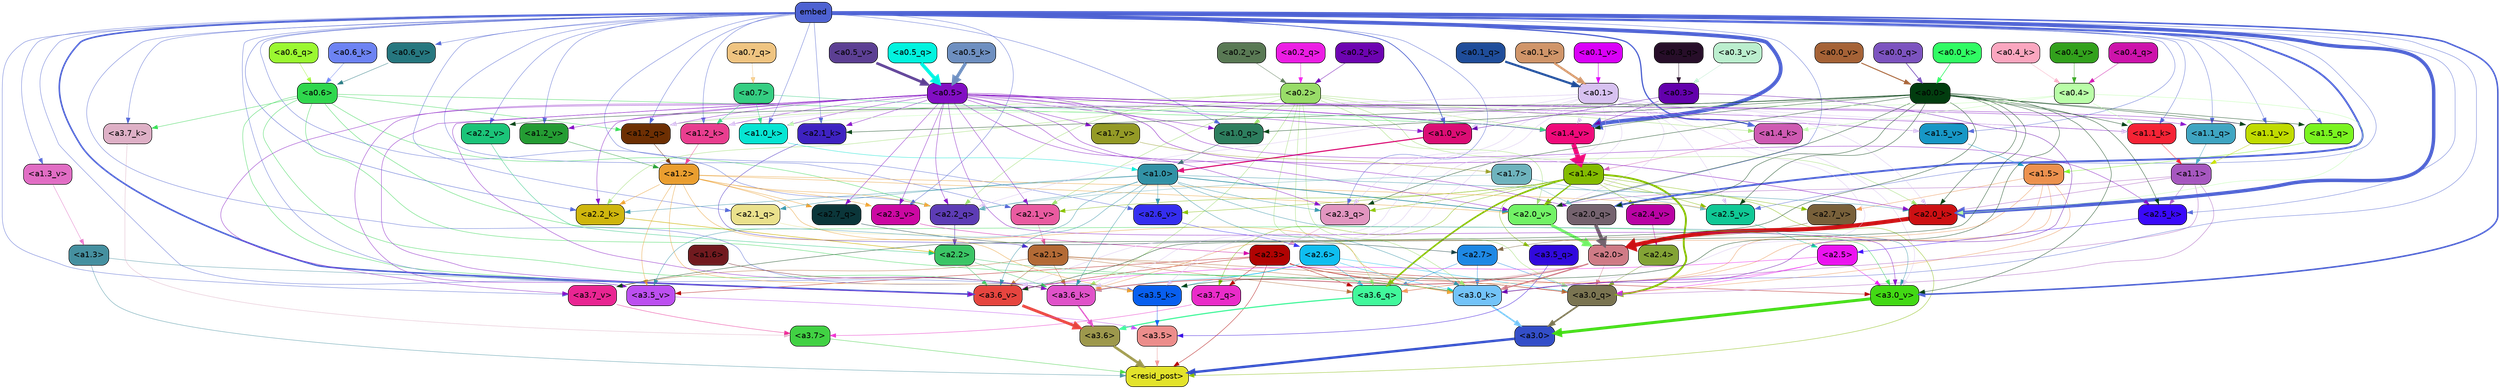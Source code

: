 strict digraph "" {
	graph [bgcolor=transparent,
		layout=dot,
		overlap=false,
		splines=true
	];
	"<a3.7>"	[color=black,
		fillcolor="#41d143",
		fontname=Helvetica,
		shape=box,
		style="filled, rounded"];
	"<resid_post>"	[color=black,
		fillcolor="#e3e32b",
		fontname=Helvetica,
		shape=box,
		style="filled, rounded"];
	"<a3.7>" -> "<resid_post>"	[color="#41d143",
		penwidth=0.6239100098609924];
	"<a3.6>"	[color=black,
		fillcolor="#9d984c",
		fontname=Helvetica,
		shape=box,
		style="filled, rounded"];
	"<a3.6>" -> "<resid_post>"	[color="#9d984c",
		penwidth=4.569062113761902];
	"<a3.5>"	[color=black,
		fillcolor="#ec8d8b",
		fontname=Helvetica,
		shape=box,
		style="filled, rounded"];
	"<a3.5>" -> "<resid_post>"	[color="#ec8d8b",
		penwidth=0.6];
	"<a3.0>"	[color=black,
		fillcolor="#334ec8",
		fontname=Helvetica,
		shape=box,
		style="filled, rounded"];
	"<a3.0>" -> "<resid_post>"	[color="#334ec8",
		penwidth=4.283544182777405];
	"<a2.3>"	[color=black,
		fillcolor="#b00302",
		fontname=Helvetica,
		shape=box,
		style="filled, rounded"];
	"<a2.3>" -> "<resid_post>"	[color="#b00302",
		penwidth=0.6];
	"<a3.7_q>"	[color=black,
		fillcolor="#ea2cc9",
		fontname=Helvetica,
		shape=box,
		style="filled, rounded"];
	"<a2.3>" -> "<a3.7_q>"	[color="#b00302",
		penwidth=0.6];
	"<a3.6_q>"	[color=black,
		fillcolor="#41f89b",
		fontname=Helvetica,
		shape=box,
		style="filled, rounded"];
	"<a2.3>" -> "<a3.6_q>"	[color="#b00302",
		penwidth=0.6];
	"<a3.0_q>"	[color=black,
		fillcolor="#7a7451",
		fontname=Helvetica,
		shape=box,
		style="filled, rounded"];
	"<a2.3>" -> "<a3.0_q>"	[color="#b00302",
		penwidth=0.6];
	"<a3.0_k>"	[color=black,
		fillcolor="#73c3f8",
		fontname=Helvetica,
		shape=box,
		style="filled, rounded"];
	"<a2.3>" -> "<a3.0_k>"	[color="#b00302",
		penwidth=0.6];
	"<a3.6_v>"	[color=black,
		fillcolor="#e6453f",
		fontname=Helvetica,
		shape=box,
		style="filled, rounded"];
	"<a2.3>" -> "<a3.6_v>"	[color="#b00302",
		penwidth=0.6];
	"<a3.5_v>"	[color=black,
		fillcolor="#bc4ff0",
		fontname=Helvetica,
		shape=box,
		style="filled, rounded"];
	"<a2.3>" -> "<a3.5_v>"	[color="#b00302",
		penwidth=0.6];
	"<a3.0_v>"	[color=black,
		fillcolor="#42d914",
		fontname=Helvetica,
		shape=box,
		style="filled, rounded"];
	"<a2.3>" -> "<a3.0_v>"	[color="#b00302",
		penwidth=0.6];
	"<a1.4>"	[color=black,
		fillcolor="#83bb00",
		fontname=Helvetica,
		shape=box,
		style="filled, rounded"];
	"<a1.4>" -> "<resid_post>"	[color="#83bb00",
		penwidth=0.6];
	"<a1.4>" -> "<a3.7_q>"	[color="#83bb00",
		penwidth=0.6];
	"<a1.4>" -> "<a3.6_q>"	[color="#83bb00",
		penwidth=2.7934007048606873];
	"<a3.5_q>"	[color=black,
		fillcolor="#3109dd",
		fontname=Helvetica,
		shape=box,
		style="filled, rounded"];
	"<a1.4>" -> "<a3.5_q>"	[color="#83bb00",
		penwidth=0.6];
	"<a1.4>" -> "<a3.0_q>"	[color="#83bb00",
		penwidth=3.340754985809326];
	"<a2.3_q>"	[color=black,
		fillcolor="#e195bf",
		fontname=Helvetica,
		shape=box,
		style="filled, rounded"];
	"<a1.4>" -> "<a2.3_q>"	[color="#83bb00",
		penwidth=0.6];
	"<a2.7_v>"	[color=black,
		fillcolor="#78603a",
		fontname=Helvetica,
		shape=box,
		style="filled, rounded"];
	"<a1.4>" -> "<a2.7_v>"	[color="#83bb00",
		penwidth=0.6];
	"<a2.6_v>"	[color=black,
		fillcolor="#352eef",
		fontname=Helvetica,
		shape=box,
		style="filled, rounded"];
	"<a1.4>" -> "<a2.6_v>"	[color="#83bb00",
		penwidth=0.6];
	"<a2.5_v>"	[color=black,
		fillcolor="#10c895",
		fontname=Helvetica,
		shape=box,
		style="filled, rounded"];
	"<a1.4>" -> "<a2.5_v>"	[color="#83bb00",
		penwidth=0.6];
	"<a2.4_v>"	[color=black,
		fillcolor="#ba03a4",
		fontname=Helvetica,
		shape=box,
		style="filled, rounded"];
	"<a1.4>" -> "<a2.4_v>"	[color="#83bb00",
		penwidth=0.6];
	"<a2.1_v>"	[color=black,
		fillcolor="#e95ba0",
		fontname=Helvetica,
		shape=box,
		style="filled, rounded"];
	"<a1.4>" -> "<a2.1_v>"	[color="#83bb00",
		penwidth=0.6];
	"<a2.0_v>"	[color=black,
		fillcolor="#72f266",
		fontname=Helvetica,
		shape=box,
		style="filled, rounded"];
	"<a1.4>" -> "<a2.0_v>"	[color="#83bb00",
		penwidth=2.268759250640869];
	"<a1.3>"	[color=black,
		fillcolor="#4590a0",
		fontname=Helvetica,
		shape=box,
		style="filled, rounded"];
	"<a1.3>" -> "<resid_post>"	[color="#4590a0",
		penwidth=0.6];
	"<a1.3>" -> "<a3.6_v>"	[color="#4590a0",
		penwidth=0.6];
	"<a3.7_q>" -> "<a3.7>"	[color="#ea2cc9",
		penwidth=0.6];
	"<a3.6_q>" -> "<a3.6>"	[color="#41f89b",
		penwidth=2.0347584784030914];
	"<a3.5_q>" -> "<a3.5>"	[color="#3109dd",
		penwidth=0.6];
	"<a3.0_q>" -> "<a3.0>"	[color="#7a7451",
		penwidth=2.8635367155075073];
	"<a3.7_k>"	[color=black,
		fillcolor="#deb0c6",
		fontname=Helvetica,
		shape=box,
		style="filled, rounded"];
	"<a3.7_k>" -> "<a3.7>"	[color="#deb0c6",
		penwidth=0.6];
	"<a3.6_k>"	[color=black,
		fillcolor="#e052c9",
		fontname=Helvetica,
		shape=box,
		style="filled, rounded"];
	"<a3.6_k>" -> "<a3.6>"	[color="#e052c9",
		penwidth=2.1760786175727844];
	"<a3.5_k>"	[color=black,
		fillcolor="#085fef",
		fontname=Helvetica,
		shape=box,
		style="filled, rounded"];
	"<a3.5_k>" -> "<a3.5>"	[color="#085fef",
		penwidth=0.6];
	"<a3.0_k>" -> "<a3.0>"	[color="#73c3f8",
		penwidth=2.632905662059784];
	"<a3.7_v>"	[color=black,
		fillcolor="#e92592",
		fontname=Helvetica,
		shape=box,
		style="filled, rounded"];
	"<a3.7_v>" -> "<a3.7>"	[color="#e92592",
		penwidth=0.6];
	"<a3.6_v>" -> "<a3.6>"	[color="#e6453f",
		penwidth=4.981305837631226];
	"<a3.5_v>" -> "<a3.5>"	[color="#bc4ff0",
		penwidth=0.6];
	"<a3.0_v>" -> "<a3.0>"	[color="#42d914",
		penwidth=5.168330669403076];
	"<a2.7>"	[color=black,
		fillcolor="#1e88e4",
		fontname=Helvetica,
		shape=box,
		style="filled, rounded"];
	"<a2.7>" -> "<a3.6_q>"	[color="#1e88e4",
		penwidth=0.6];
	"<a2.7>" -> "<a3.0_q>"	[color="#1e88e4",
		penwidth=0.6];
	"<a2.7>" -> "<a3.0_k>"	[color="#1e88e4",
		penwidth=0.6];
	"<a2.6>"	[color=black,
		fillcolor="#0fbef0",
		fontname=Helvetica,
		shape=box,
		style="filled, rounded"];
	"<a2.6>" -> "<a3.6_q>"	[color="#0fbef0",
		penwidth=0.6];
	"<a2.6>" -> "<a3.0_q>"	[color="#0fbef0",
		penwidth=0.6];
	"<a2.6>" -> "<a3.6_k>"	[color="#0fbef0",
		penwidth=0.6];
	"<a2.6>" -> "<a3.5_k>"	[color="#0fbef0",
		penwidth=0.6];
	"<a2.6>" -> "<a3.0_k>"	[color="#0fbef0",
		penwidth=0.6];
	"<a2.1>"	[color=black,
		fillcolor="#b36a35",
		fontname=Helvetica,
		shape=box,
		style="filled, rounded"];
	"<a2.1>" -> "<a3.6_q>"	[color="#b36a35",
		penwidth=0.6];
	"<a2.1>" -> "<a3.0_q>"	[color="#b36a35",
		penwidth=0.6];
	"<a2.1>" -> "<a3.6_k>"	[color="#b36a35",
		penwidth=0.6];
	"<a2.1>" -> "<a3.0_k>"	[color="#b36a35",
		penwidth=0.6];
	"<a2.1>" -> "<a3.7_v>"	[color="#b36a35",
		penwidth=0.6];
	"<a2.1>" -> "<a3.6_v>"	[color="#b36a35",
		penwidth=0.6];
	"<a2.0>"	[color=black,
		fillcolor="#cf7b86",
		fontname=Helvetica,
		shape=box,
		style="filled, rounded"];
	"<a2.0>" -> "<a3.6_q>"	[color="#cf7b86",
		penwidth=0.6];
	"<a2.0>" -> "<a3.0_q>"	[color="#cf7b86",
		penwidth=0.6];
	"<a2.0>" -> "<a3.6_k>"	[color="#cf7b86",
		penwidth=1.6382827460765839];
	"<a2.0>" -> "<a3.0_k>"	[color="#cf7b86",
		penwidth=2.161143198609352];
	"<a1.5>"	[color=black,
		fillcolor="#ec914e",
		fontname=Helvetica,
		shape=box,
		style="filled, rounded"];
	"<a1.5>" -> "<a3.6_q>"	[color="#ec914e",
		penwidth=0.6];
	"<a1.5>" -> "<a3.0_q>"	[color="#ec914e",
		penwidth=0.6];
	"<a1.5>" -> "<a3.6_k>"	[color="#ec914e",
		penwidth=0.6];
	"<a1.5>" -> "<a3.0_k>"	[color="#ec914e",
		penwidth=0.6];
	"<a1.5>" -> "<a2.7_v>"	[color="#ec914e",
		penwidth=0.6];
	"<a0.2>"	[color=black,
		fillcolor="#98dc68",
		fontname=Helvetica,
		shape=box,
		style="filled, rounded"];
	"<a0.2>" -> "<a3.6_q>"	[color="#98dc68",
		penwidth=0.6];
	"<a0.2>" -> "<a3.0_q>"	[color="#98dc68",
		penwidth=0.6];
	"<a0.2>" -> "<a3.6_k>"	[color="#98dc68",
		penwidth=0.6];
	"<a0.2>" -> "<a3.0_k>"	[color="#98dc68",
		penwidth=0.6];
	"<a2.2_q>"	[color=black,
		fillcolor="#5d3cb5",
		fontname=Helvetica,
		shape=box,
		style="filled, rounded"];
	"<a0.2>" -> "<a2.2_q>"	[color="#98dc68",
		penwidth=0.6];
	"<a2.2_k>"	[color=black,
		fillcolor="#cfb60d",
		fontname=Helvetica,
		shape=box,
		style="filled, rounded"];
	"<a0.2>" -> "<a2.2_k>"	[color="#98dc68",
		penwidth=0.6];
	"<a2.0_k>"	[color=black,
		fillcolor="#cd1013",
		fontname=Helvetica,
		shape=box,
		style="filled, rounded"];
	"<a0.2>" -> "<a2.0_k>"	[color="#98dc68",
		penwidth=0.6];
	"<a0.2>" -> "<a2.1_v>"	[color="#98dc68",
		penwidth=0.6];
	"<a0.2>" -> "<a2.0_v>"	[color="#98dc68",
		penwidth=0.6];
	"<a1.2_q>"	[color=black,
		fillcolor="#6d2f03",
		fontname=Helvetica,
		shape=box,
		style="filled, rounded"];
	"<a0.2>" -> "<a1.2_q>"	[color="#98dc68",
		penwidth=0.6];
	"<a1.0_q>"	[color=black,
		fillcolor="#2d7e5e",
		fontname=Helvetica,
		shape=box,
		style="filled, rounded"];
	"<a0.2>" -> "<a1.0_q>"	[color="#98dc68",
		penwidth=0.6];
	"<a1.4_k>"	[color=black,
		fillcolor="#ce5ab2",
		fontname=Helvetica,
		shape=box,
		style="filled, rounded"];
	"<a0.2>" -> "<a1.4_k>"	[color="#98dc68",
		penwidth=0.6];
	"<a1.4_v>"	[color=black,
		fillcolor="#ef0a7a",
		fontname=Helvetica,
		shape=box,
		style="filled, rounded"];
	"<a0.2>" -> "<a1.4_v>"	[color="#98dc68",
		penwidth=0.6];
	"<a2.5>"	[color=black,
		fillcolor="#eb13ef",
		fontname=Helvetica,
		shape=box,
		style="filled, rounded"];
	"<a2.5>" -> "<a3.0_q>"	[color="#eb13ef",
		penwidth=0.6];
	"<a2.5>" -> "<a3.0_k>"	[color="#eb13ef",
		penwidth=0.6];
	"<a2.5>" -> "<a3.6_v>"	[color="#eb13ef",
		penwidth=0.6];
	"<a2.5>" -> "<a3.0_v>"	[color="#eb13ef",
		penwidth=0.6];
	"<a2.4>"	[color=black,
		fillcolor="#83a335",
		fontname=Helvetica,
		shape=box,
		style="filled, rounded"];
	"<a2.4>" -> "<a3.0_q>"	[color="#83a335",
		penwidth=0.6];
	"<a1.1>"	[color=black,
		fillcolor="#a657bf",
		fontname=Helvetica,
		shape=box,
		style="filled, rounded"];
	"<a1.1>" -> "<a3.0_q>"	[color="#a657bf",
		penwidth=0.6];
	"<a1.1>" -> "<a3.0_k>"	[color="#a657bf",
		penwidth=0.6];
	"<a2.5_k>"	[color=black,
		fillcolor="#3a09fa",
		fontname=Helvetica,
		shape=box,
		style="filled, rounded"];
	"<a1.1>" -> "<a2.5_k>"	[color="#a657bf",
		penwidth=0.6];
	"<a1.1>" -> "<a2.0_k>"	[color="#a657bf",
		penwidth=0.6];
	"<a1.1>" -> "<a2.0_v>"	[color="#a657bf",
		penwidth=0.6];
	"<a0.6>"	[color=black,
		fillcolor="#2fd74d",
		fontname=Helvetica,
		shape=box,
		style="filled, rounded"];
	"<a0.6>" -> "<a3.7_k>"	[color="#2fd74d",
		penwidth=0.6];
	"<a0.6>" -> "<a3.6_k>"	[color="#2fd74d",
		penwidth=0.6];
	"<a0.6>" -> "<a3.0_k>"	[color="#2fd74d",
		penwidth=0.6];
	"<a0.6>" -> "<a3.6_v>"	[color="#2fd74d",
		penwidth=0.6];
	"<a0.6>" -> "<a3.0_v>"	[color="#2fd74d",
		penwidth=0.6];
	"<a0.6>" -> "<a2.2_q>"	[color="#2fd74d",
		penwidth=0.6];
	"<a0.6>" -> "<a1.2_q>"	[color="#2fd74d",
		penwidth=0.6];
	"<a0.6>" -> "<a1.4_v>"	[color="#2fd74d",
		penwidth=0.6];
	embed	[color=black,
		fillcolor="#4e62d2",
		fontname=Helvetica,
		shape=box,
		style="filled, rounded"];
	embed -> "<a3.7_k>"	[color="#4e62d2",
		penwidth=0.6];
	embed -> "<a3.6_k>"	[color="#4e62d2",
		penwidth=0.6];
	embed -> "<a3.5_k>"	[color="#4e62d2",
		penwidth=0.6];
	embed -> "<a3.0_k>"	[color="#4e62d2",
		penwidth=0.6];
	embed -> "<a3.7_v>"	[color="#4e62d2",
		penwidth=0.6];
	embed -> "<a3.6_v>"	[color="#4e62d2",
		penwidth=2.7825746536254883];
	embed -> "<a3.5_v>"	[color="#4e62d2",
		penwidth=0.6];
	embed -> "<a3.0_v>"	[color="#4e62d2",
		penwidth=2.6950180530548096];
	embed -> "<a2.3_q>"	[color="#4e62d2",
		penwidth=0.6];
	embed -> "<a2.2_q>"	[color="#4e62d2",
		penwidth=0.6];
	"<a2.1_q>"	[color=black,
		fillcolor="#eae18c",
		fontname=Helvetica,
		shape=box,
		style="filled, rounded"];
	embed -> "<a2.1_q>"	[color="#4e62d2",
		penwidth=0.6];
	"<a2.0_q>"	[color=black,
		fillcolor="#74626e",
		fontname=Helvetica,
		shape=box,
		style="filled, rounded"];
	embed -> "<a2.0_q>"	[color="#4e62d2",
		penwidth=3.305941343307495];
	embed -> "<a2.5_k>"	[color="#4e62d2",
		penwidth=0.6];
	embed -> "<a2.2_k>"	[color="#4e62d2",
		penwidth=0.6698317527770996];
	"<a2.1_k>"	[color=black,
		fillcolor="#3e22c1",
		fontname=Helvetica,
		shape=box,
		style="filled, rounded"];
	embed -> "<a2.1_k>"	[color="#4e62d2",
		penwidth=0.6];
	embed -> "<a2.0_k>"	[color="#4e62d2",
		penwidth=6.12570995092392];
	embed -> "<a2.6_v>"	[color="#4e62d2",
		penwidth=0.6];
	embed -> "<a2.5_v>"	[color="#4e62d2",
		penwidth=0.6];
	"<a2.3_v>"	[color=black,
		fillcolor="#cc08a2",
		fontname=Helvetica,
		shape=box,
		style="filled, rounded"];
	embed -> "<a2.3_v>"	[color="#4e62d2",
		penwidth=0.6];
	"<a2.2_v>"	[color=black,
		fillcolor="#1bc479",
		fontname=Helvetica,
		shape=box,
		style="filled, rounded"];
	embed -> "<a2.2_v>"	[color="#4e62d2",
		penwidth=0.6];
	embed -> "<a2.1_v>"	[color="#4e62d2",
		penwidth=0.6];
	embed -> "<a2.0_v>"	[color="#4e62d2",
		penwidth=0.6];
	"<a1.5_q>"	[color=black,
		fillcolor="#7af420",
		fontname=Helvetica,
		shape=box,
		style="filled, rounded"];
	embed -> "<a1.5_q>"	[color="#4e62d2",
		penwidth=0.6];
	embed -> "<a1.2_q>"	[color="#4e62d2",
		penwidth=0.6087074279785156];
	"<a1.1_q>"	[color=black,
		fillcolor="#3fa5c2",
		fontname=Helvetica,
		shape=box,
		style="filled, rounded"];
	embed -> "<a1.1_q>"	[color="#4e62d2",
		penwidth=0.6];
	embed -> "<a1.0_q>"	[color="#4e62d2",
		penwidth=0.6];
	embed -> "<a1.4_k>"	[color="#4e62d2",
		penwidth=2.1858973503112793];
	"<a1.2_k>"	[color=black,
		fillcolor="#e93e8f",
		fontname=Helvetica,
		shape=box,
		style="filled, rounded"];
	embed -> "<a1.2_k>"	[color="#4e62d2",
		penwidth=0.6];
	"<a1.1_k>"	[color=black,
		fillcolor="#f52335",
		fontname=Helvetica,
		shape=box,
		style="filled, rounded"];
	embed -> "<a1.1_k>"	[color="#4e62d2",
		penwidth=0.6];
	"<a1.0_k>"	[color=black,
		fillcolor="#07e5d3",
		fontname=Helvetica,
		shape=box,
		style="filled, rounded"];
	embed -> "<a1.0_k>"	[color="#4e62d2",
		penwidth=0.6];
	"<a1.5_v>"	[color=black,
		fillcolor="#1797c6",
		fontname=Helvetica,
		shape=box,
		style="filled, rounded"];
	embed -> "<a1.5_v>"	[color="#4e62d2",
		penwidth=0.6];
	embed -> "<a1.4_v>"	[color="#4e62d2",
		penwidth=6.590077131986618];
	"<a1.3_v>"	[color=black,
		fillcolor="#e16dc4",
		fontname=Helvetica,
		shape=box,
		style="filled, rounded"];
	embed -> "<a1.3_v>"	[color="#4e62d2",
		penwidth=0.6];
	"<a1.2_v>"	[color=black,
		fillcolor="#249c33",
		fontname=Helvetica,
		shape=box,
		style="filled, rounded"];
	embed -> "<a1.2_v>"	[color="#4e62d2",
		penwidth=0.6];
	"<a1.1_v>"	[color=black,
		fillcolor="#c0db00",
		fontname=Helvetica,
		shape=box,
		style="filled, rounded"];
	embed -> "<a1.1_v>"	[color="#4e62d2",
		penwidth=0.6];
	"<a1.0_v>"	[color=black,
		fillcolor="#db0d74",
		fontname=Helvetica,
		shape=box,
		style="filled, rounded"];
	embed -> "<a1.0_v>"	[color="#4e62d2",
		penwidth=1.2076449394226074];
	"<a0.6_v>"	[color=black,
		fillcolor="#26777f",
		fontname=Helvetica,
		shape=box,
		style="filled, rounded"];
	embed -> "<a0.6_v>"	[color="#4e62d2",
		penwidth=0.6];
	"<a2.2>"	[color=black,
		fillcolor="#3bc565",
		fontname=Helvetica,
		shape=box,
		style="filled, rounded"];
	"<a2.2>" -> "<a3.6_k>"	[color="#3bc565",
		penwidth=0.6];
	"<a2.2>" -> "<a3.0_k>"	[color="#3bc565",
		penwidth=0.6];
	"<a2.2>" -> "<a3.6_v>"	[color="#3bc565",
		penwidth=0.6];
	"<a1.6>"	[color=black,
		fillcolor="#711a1f",
		fontname=Helvetica,
		shape=box,
		style="filled, rounded"];
	"<a1.6>" -> "<a3.6_k>"	[color="#711a1f",
		penwidth=0.6];
	"<a1.2>"	[color=black,
		fillcolor="#ea9e2f",
		fontname=Helvetica,
		shape=box,
		style="filled, rounded"];
	"<a1.2>" -> "<a3.6_k>"	[color="#ea9e2f",
		penwidth=0.6];
	"<a1.2>" -> "<a3.5_k>"	[color="#ea9e2f",
		penwidth=0.6];
	"<a1.2>" -> "<a3.0_k>"	[color="#ea9e2f",
		penwidth=0.6];
	"<a1.2>" -> "<a3.5_v>"	[color="#ea9e2f",
		penwidth=0.6];
	"<a2.7_q>"	[color=black,
		fillcolor="#0b363a",
		fontname=Helvetica,
		shape=box,
		style="filled, rounded"];
	"<a1.2>" -> "<a2.7_q>"	[color="#ea9e2f",
		penwidth=0.6];
	"<a1.2>" -> "<a2.2_q>"	[color="#ea9e2f",
		penwidth=0.6];
	"<a1.2>" -> "<a2.2_k>"	[color="#ea9e2f",
		penwidth=0.6];
	"<a1.2>" -> "<a2.5_v>"	[color="#ea9e2f",
		penwidth=0.6];
	"<a1.2>" -> "<a2.3_v>"	[color="#ea9e2f",
		penwidth=0.6];
	"<a1.2>" -> "<a2.0_v>"	[color="#ea9e2f",
		penwidth=0.6];
	"<a1.0>"	[color=black,
		fillcolor="#3292a6",
		fontname=Helvetica,
		shape=box,
		style="filled, rounded"];
	"<a1.0>" -> "<a3.6_k>"	[color="#3292a6",
		penwidth=0.6];
	"<a1.0>" -> "<a3.0_k>"	[color="#3292a6",
		penwidth=0.6];
	"<a1.0>" -> "<a3.6_v>"	[color="#3292a6",
		penwidth=0.6];
	"<a1.0>" -> "<a3.5_v>"	[color="#3292a6",
		penwidth=0.6];
	"<a1.0>" -> "<a3.0_v>"	[color="#3292a6",
		penwidth=0.6];
	"<a1.0>" -> "<a2.3_q>"	[color="#3292a6",
		penwidth=0.6];
	"<a1.0>" -> "<a2.2_q>"	[color="#3292a6",
		penwidth=0.6];
	"<a1.0>" -> "<a2.1_q>"	[color="#3292a6",
		penwidth=0.6];
	"<a1.0>" -> "<a2.2_k>"	[color="#3292a6",
		penwidth=0.6];
	"<a1.0>" -> "<a2.0_k>"	[color="#3292a6",
		penwidth=0.6];
	"<a1.0>" -> "<a2.6_v>"	[color="#3292a6",
		penwidth=0.6];
	"<a1.0>" -> "<a2.0_v>"	[color="#3292a6",
		penwidth=1.2213096618652344];
	"<a0.5>"	[color=black,
		fillcolor="#820ec3",
		fontname=Helvetica,
		shape=box,
		style="filled, rounded"];
	"<a0.5>" -> "<a3.6_k>"	[color="#820ec3",
		penwidth=0.6];
	"<a0.5>" -> "<a3.7_v>"	[color="#820ec3",
		penwidth=0.6];
	"<a0.5>" -> "<a3.6_v>"	[color="#820ec3",
		penwidth=0.6];
	"<a0.5>" -> "<a3.5_v>"	[color="#820ec3",
		penwidth=0.6];
	"<a0.5>" -> "<a3.0_v>"	[color="#820ec3",
		penwidth=0.6];
	"<a0.5>" -> "<a2.7_q>"	[color="#820ec3",
		penwidth=0.6];
	"<a0.5>" -> "<a2.3_q>"	[color="#820ec3",
		penwidth=0.6];
	"<a0.5>" -> "<a2.2_q>"	[color="#820ec3",
		penwidth=0.6];
	"<a0.5>" -> "<a2.0_q>"	[color="#820ec3",
		penwidth=0.6];
	"<a0.5>" -> "<a2.5_k>"	[color="#820ec3",
		penwidth=0.6];
	"<a0.5>" -> "<a2.2_k>"	[color="#820ec3",
		penwidth=0.6];
	"<a0.5>" -> "<a2.1_k>"	[color="#820ec3",
		penwidth=0.6];
	"<a0.5>" -> "<a2.0_k>"	[color="#820ec3",
		penwidth=0.6900839805603027];
	"<a0.5>" -> "<a2.3_v>"	[color="#820ec3",
		penwidth=0.6];
	"<a0.5>" -> "<a2.1_v>"	[color="#820ec3",
		penwidth=0.6];
	"<a0.5>" -> "<a2.0_v>"	[color="#820ec3",
		penwidth=0.6];
	"<a0.5>" -> "<a1.2_q>"	[color="#820ec3",
		penwidth=0.6];
	"<a0.5>" -> "<a1.1_q>"	[color="#820ec3",
		penwidth=0.6];
	"<a0.5>" -> "<a1.0_q>"	[color="#820ec3",
		penwidth=0.6];
	"<a0.5>" -> "<a1.2_k>"	[color="#820ec3",
		penwidth=0.6];
	"<a0.5>" -> "<a1.1_k>"	[color="#820ec3",
		penwidth=0.6];
	"<a0.5>" -> "<a1.0_k>"	[color="#820ec3",
		penwidth=0.6];
	"<a1.7_v>"	[color=black,
		fillcolor="#949a26",
		fontname=Helvetica,
		shape=box,
		style="filled, rounded"];
	"<a0.5>" -> "<a1.7_v>"	[color="#820ec3",
		penwidth=0.6];
	"<a0.5>" -> "<a1.5_v>"	[color="#820ec3",
		penwidth=0.6];
	"<a0.5>" -> "<a1.4_v>"	[color="#820ec3",
		penwidth=0.9985027313232422];
	"<a0.5>" -> "<a1.2_v>"	[color="#820ec3",
		penwidth=0.6];
	"<a0.5>" -> "<a1.1_v>"	[color="#820ec3",
		penwidth=0.6];
	"<a0.5>" -> "<a1.0_v>"	[color="#820ec3",
		penwidth=0.6];
	"<a0.1>"	[color=black,
		fillcolor="#d7c1f0",
		fontname=Helvetica,
		shape=box,
		style="filled, rounded"];
	"<a0.1>" -> "<a3.6_k>"	[color="#d7c1f0",
		penwidth=0.6];
	"<a0.1>" -> "<a3.5_k>"	[color="#d7c1f0",
		penwidth=0.6];
	"<a0.1>" -> "<a3.0_k>"	[color="#d7c1f0",
		penwidth=0.6];
	"<a0.1>" -> "<a3.6_v>"	[color="#d7c1f0",
		penwidth=0.6];
	"<a0.1>" -> "<a3.0_v>"	[color="#d7c1f0",
		penwidth=0.6];
	"<a0.1>" -> "<a2.3_q>"	[color="#d7c1f0",
		penwidth=0.6];
	"<a0.1>" -> "<a2.2_q>"	[color="#d7c1f0",
		penwidth=0.6];
	"<a0.1>" -> "<a2.0_k>"	[color="#d7c1f0",
		penwidth=0.6];
	"<a0.1>" -> "<a2.5_v>"	[color="#d7c1f0",
		penwidth=0.6];
	"<a0.1>" -> "<a2.0_v>"	[color="#d7c1f0",
		penwidth=0.6];
	"<a0.1>" -> "<a1.2_q>"	[color="#d7c1f0",
		penwidth=0.6218185424804688];
	"<a0.1>" -> "<a1.2_k>"	[color="#d7c1f0",
		penwidth=0.6];
	"<a0.1>" -> "<a1.1_k>"	[color="#d7c1f0",
		penwidth=0.6];
	"<a0.1>" -> "<a1.5_v>"	[color="#d7c1f0",
		penwidth=0.6];
	"<a0.1>" -> "<a1.4_v>"	[color="#d7c1f0",
		penwidth=0.6];
	"<a0.1>" -> "<a1.0_v>"	[color="#d7c1f0",
		penwidth=0.6];
	"<a0.0>"	[color=black,
		fillcolor="#023d0f",
		fontname=Helvetica,
		shape=box,
		style="filled, rounded"];
	"<a0.0>" -> "<a3.5_k>"	[color="#023d0f",
		penwidth=0.6];
	"<a0.0>" -> "<a3.7_v>"	[color="#023d0f",
		penwidth=0.6];
	"<a0.0>" -> "<a3.6_v>"	[color="#023d0f",
		penwidth=0.6];
	"<a0.0>" -> "<a3.0_v>"	[color="#023d0f",
		penwidth=0.6];
	"<a0.0>" -> "<a2.3_q>"	[color="#023d0f",
		penwidth=0.6];
	"<a0.0>" -> "<a2.0_q>"	[color="#023d0f",
		penwidth=0.6];
	"<a0.0>" -> "<a2.5_k>"	[color="#023d0f",
		penwidth=0.6];
	"<a0.0>" -> "<a2.1_k>"	[color="#023d0f",
		penwidth=0.6];
	"<a0.0>" -> "<a2.0_k>"	[color="#023d0f",
		penwidth=0.6];
	"<a0.0>" -> "<a2.5_v>"	[color="#023d0f",
		penwidth=0.6];
	"<a0.0>" -> "<a2.2_v>"	[color="#023d0f",
		penwidth=0.6];
	"<a0.0>" -> "<a2.0_v>"	[color="#023d0f",
		penwidth=0.6];
	"<a0.0>" -> "<a1.5_q>"	[color="#023d0f",
		penwidth=0.6];
	"<a0.0>" -> "<a1.0_q>"	[color="#023d0f",
		penwidth=0.6];
	"<a0.0>" -> "<a1.1_k>"	[color="#023d0f",
		penwidth=0.6];
	"<a0.0>" -> "<a1.4_v>"	[color="#023d0f",
		penwidth=0.6];
	"<a0.0>" -> "<a1.1_v>"	[color="#023d0f",
		penwidth=0.6];
	"<a0.3>"	[color=black,
		fillcolor="#6301ac",
		fontname=Helvetica,
		shape=box,
		style="filled, rounded"];
	"<a0.3>" -> "<a3.0_k>"	[color="#6301ac",
		penwidth=0.6];
	"<a0.3>" -> "<a1.4_v>"	[color="#6301ac",
		penwidth=0.6];
	"<a0.3>" -> "<a1.0_v>"	[color="#6301ac",
		penwidth=0.6];
	"<a2.7_q>" -> "<a2.7>"	[color="#0b363a",
		penwidth=0.6];
	"<a2.3_q>" -> "<a2.3>"	[color="#e195bf",
		penwidth=0.6];
	"<a2.2_q>" -> "<a2.2>"	[color="#5d3cb5",
		penwidth=0.7553567886352539];
	"<a2.1_q>" -> "<a2.1>"	[color="#eae18c",
		penwidth=0.6];
	"<a2.0_q>" -> "<a2.0>"	[color="#74626e",
		penwidth=6.256794691085815];
	"<a2.5_k>" -> "<a2.5>"	[color="#3a09fa",
		penwidth=0.6];
	"<a2.2_k>" -> "<a2.2>"	[color="#cfb60d",
		penwidth=0.8854708671569824];
	"<a2.1_k>" -> "<a2.1>"	[color="#3e22c1",
		penwidth=0.6];
	"<a2.0_k>" -> "<a2.0>"	[color="#cd1013",
		penwidth=7.231504917144775];
	"<a2.7_v>" -> "<a2.7>"	[color="#78603a",
		penwidth=0.6];
	"<a2.6_v>" -> "<a2.6>"	[color="#352eef",
		penwidth=0.6];
	"<a2.5_v>" -> "<a2.5>"	[color="#10c895",
		penwidth=0.6];
	"<a2.4_v>" -> "<a2.4>"	[color="#ba03a4",
		penwidth=0.6];
	"<a2.3_v>" -> "<a2.3>"	[color="#cc08a2",
		penwidth=0.6];
	"<a2.2_v>" -> "<a2.2>"	[color="#1bc479",
		penwidth=0.6];
	"<a2.1_v>" -> "<a2.1>"	[color="#e95ba0",
		penwidth=0.6];
	"<a2.0_v>" -> "<a2.0>"	[color="#72f266",
		penwidth=5.231471925973892];
	"<a1.7>"	[color=black,
		fillcolor="#6eb3bd",
		fontname=Helvetica,
		shape=box,
		style="filled, rounded"];
	"<a1.7>" -> "<a2.2_q>"	[color="#6eb3bd",
		penwidth=0.6];
	"<a1.7>" -> "<a2.0_q>"	[color="#6eb3bd",
		penwidth=0.6];
	"<a1.7>" -> "<a2.5_v>"	[color="#6eb3bd",
		penwidth=0.6];
	"<a0.4>"	[color=black,
		fillcolor="#b9fea7",
		fontname=Helvetica,
		shape=box,
		style="filled, rounded"];
	"<a0.4>" -> "<a2.0_k>"	[color="#b9fea7",
		penwidth=0.6];
	"<a0.4>" -> "<a1.4_k>"	[color="#b9fea7",
		penwidth=0.6];
	"<a0.4>" -> "<a1.1_k>"	[color="#b9fea7",
		penwidth=0.6];
	"<a0.4>" -> "<a1.0_k>"	[color="#b9fea7",
		penwidth=0.6];
	"<a1.5_q>" -> "<a1.5>"	[color="#7af420",
		penwidth=0.6];
	"<a1.2_q>" -> "<a1.2>"	[color="#6d2f03",
		penwidth=0.6];
	"<a1.1_q>" -> "<a1.1>"	[color="#3fa5c2",
		penwidth=0.6];
	"<a1.0_q>" -> "<a1.0>"	[color="#2d7e5e",
		penwidth=0.6];
	"<a1.4_k>" -> "<a1.4>"	[color="#ce5ab2",
		penwidth=0.6];
	"<a1.2_k>" -> "<a1.2>"	[color="#e93e8f",
		penwidth=0.6];
	"<a1.1_k>" -> "<a1.1>"	[color="#f52335",
		penwidth=0.6];
	"<a1.0_k>" -> "<a1.0>"	[color="#07e5d3",
		penwidth=0.6];
	"<a1.7_v>" -> "<a1.7>"	[color="#949a26",
		penwidth=0.6];
	"<a1.5_v>" -> "<a1.5>"	[color="#1797c6",
		penwidth=0.6];
	"<a1.4_v>" -> "<a1.4>"	[color="#ef0a7a",
		penwidth=8.36684274673462];
	"<a1.3_v>" -> "<a1.3>"	[color="#e16dc4",
		penwidth=0.6];
	"<a1.2_v>" -> "<a1.2>"	[color="#249c33",
		penwidth=0.6];
	"<a1.1_v>" -> "<a1.1>"	[color="#c0db00",
		penwidth=0.6];
	"<a1.0_v>" -> "<a1.0>"	[color="#db0d74",
		penwidth=1.9665732383728027];
	"<a0.7>"	[color=black,
		fillcolor="#35ce82",
		fontname=Helvetica,
		shape=box,
		style="filled, rounded"];
	"<a0.7>" -> "<a1.2_k>"	[color="#35ce82",
		penwidth=0.6];
	"<a0.7>" -> "<a1.0_k>"	[color="#35ce82",
		penwidth=0.6];
	"<a0.7>" -> "<a1.4_v>"	[color="#35ce82",
		penwidth=0.6];
	"<a0.7_q>"	[color=black,
		fillcolor="#efc481",
		fontname=Helvetica,
		shape=box,
		style="filled, rounded"];
	"<a0.7_q>" -> "<a0.7>"	[color="#efc481",
		penwidth=0.6];
	"<a0.6_q>"	[color=black,
		fillcolor="#9bf830",
		fontname=Helvetica,
		shape=box,
		style="filled, rounded"];
	"<a0.6_q>" -> "<a0.6>"	[color="#9bf830",
		penwidth=0.6];
	"<a0.5_q>"	[color=black,
		fillcolor="#02f3df",
		fontname=Helvetica,
		shape=box,
		style="filled, rounded"];
	"<a0.5_q>" -> "<a0.5>"	[color="#02f3df",
		penwidth=6.156635046005249];
	"<a0.4_q>"	[color=black,
		fillcolor="#cd13ab",
		fontname=Helvetica,
		shape=box,
		style="filled, rounded"];
	"<a0.4_q>" -> "<a0.4>"	[color="#cd13ab",
		penwidth=0.6];
	"<a0.3_q>"	[color=black,
		fillcolor="#270e29",
		fontname=Helvetica,
		shape=box,
		style="filled, rounded"];
	"<a0.3_q>" -> "<a0.3>"	[color="#270e29",
		penwidth=0.6];
	"<a0.2_q>"	[color=black,
		fillcolor="#ec1de4",
		fontname=Helvetica,
		shape=box,
		style="filled, rounded"];
	"<a0.2_q>" -> "<a0.2>"	[color="#ec1de4",
		penwidth=0.6];
	"<a0.1_q>"	[color=black,
		fillcolor="#1f4d9a",
		fontname=Helvetica,
		shape=box,
		style="filled, rounded"];
	"<a0.1_q>" -> "<a0.1>"	[color="#1f4d9a",
		penwidth=3.795884132385254];
	"<a0.0_q>"	[color=black,
		fillcolor="#7c53bf",
		fontname=Helvetica,
		shape=box,
		style="filled, rounded"];
	"<a0.0_q>" -> "<a0.0>"	[color="#7c53bf",
		penwidth=1.2393803596496582];
	"<a0.6_k>"	[color=black,
		fillcolor="#6d83f3",
		fontname=Helvetica,
		shape=box,
		style="filled, rounded"];
	"<a0.6_k>" -> "<a0.6>"	[color="#6d83f3",
		penwidth=0.6];
	"<a0.5_k>"	[color=black,
		fillcolor="#6e8fc0",
		fontname=Helvetica,
		shape=box,
		style="filled, rounded"];
	"<a0.5_k>" -> "<a0.5>"	[color="#6e8fc0",
		penwidth=5.603226900100708];
	"<a0.4_k>"	[color=black,
		fillcolor="#faa6bf",
		fontname=Helvetica,
		shape=box,
		style="filled, rounded"];
	"<a0.4_k>" -> "<a0.4>"	[color="#faa6bf",
		penwidth=0.6];
	"<a0.2_k>"	[color=black,
		fillcolor="#6d04b1",
		fontname=Helvetica,
		shape=box,
		style="filled, rounded"];
	"<a0.2_k>" -> "<a0.2>"	[color="#6d04b1",
		penwidth=0.6];
	"<a0.1_k>"	[color=black,
		fillcolor="#d09569",
		fontname=Helvetica,
		shape=box,
		style="filled, rounded"];
	"<a0.1_k>" -> "<a0.1>"	[color="#d09569",
		penwidth=3.7429747581481934];
	"<a0.0_k>"	[color=black,
		fillcolor="#30fb63",
		fontname=Helvetica,
		shape=box,
		style="filled, rounded"];
	"<a0.0_k>" -> "<a0.0>"	[color="#30fb63",
		penwidth=1.106727123260498];
	"<a0.6_v>" -> "<a0.6>"	[color="#26777f",
		penwidth=0.6];
	"<a0.5_v>"	[color=black,
		fillcolor="#5c3f93",
		fontname=Helvetica,
		shape=box,
		style="filled, rounded"];
	"<a0.5_v>" -> "<a0.5>"	[color="#5c3f93",
		penwidth=4.667354106903076];
	"<a0.4_v>"	[color=black,
		fillcolor="#32a11c",
		fontname=Helvetica,
		shape=box,
		style="filled, rounded"];
	"<a0.4_v>" -> "<a0.4>"	[color="#32a11c",
		penwidth=0.6];
	"<a0.3_v>"	[color=black,
		fillcolor="#bbeece",
		fontname=Helvetica,
		shape=box,
		style="filled, rounded"];
	"<a0.3_v>" -> "<a0.3>"	[color="#bbeece",
		penwidth=0.6];
	"<a0.2_v>"	[color=black,
		fillcolor="#597954",
		fontname=Helvetica,
		shape=box,
		style="filled, rounded"];
	"<a0.2_v>" -> "<a0.2>"	[color="#597954",
		penwidth=0.6];
	"<a0.1_v>"	[color=black,
		fillcolor="#da00f8",
		fontname=Helvetica,
		shape=box,
		style="filled, rounded"];
	"<a0.1_v>" -> "<a0.1>"	[color="#da00f8",
		penwidth=0.8298110961914062];
	"<a0.0_v>"	[color=black,
		fillcolor="#a56236",
		fontname=Helvetica,
		shape=box,
		style="filled, rounded"];
	"<a0.0_v>" -> "<a0.0>"	[color="#a56236",
		penwidth=1.7084956169128418];
}
